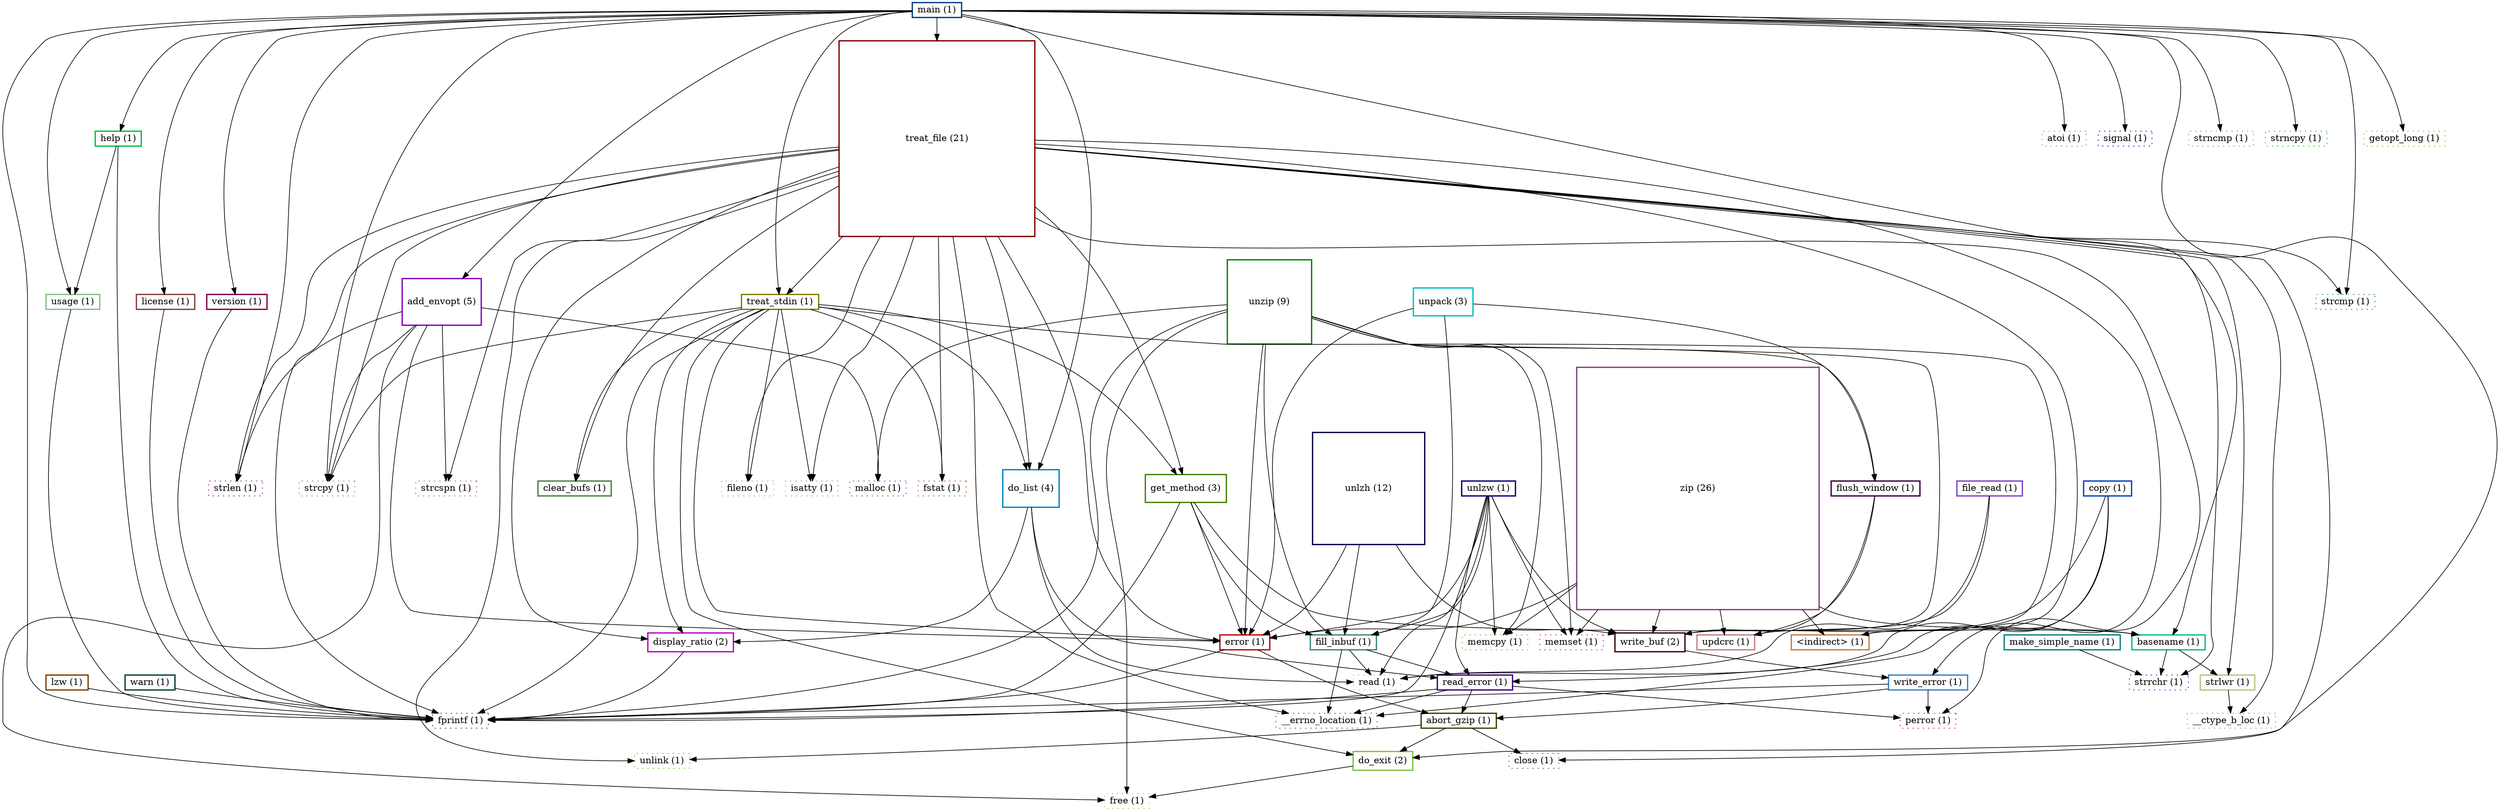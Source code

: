 digraph G {
  "unlzw (1)" [height=0.200000, width=0.200000, shape=box, color="#000080",
               style=bold];
  "unzip (9)" [height=1.800000, width=1.800000, shape=box, color="#008000",
               style=bold];
  "make_simple_name (1)" [height=0.200000, width=0.200000, shape=box,
                          color="#008080", style=bold];
  "treat_file (21)" [height=4.200000, width=4.200000, shape=box,
                     color="#800000", style=bold];
  "strlen (1)" [height=0.200000, width=0.200000, shape=box, color="#800080",
                style=dotted];
  "treat_stdin (1)" [height=0.200000, width=0.200000, shape=box,
                     color="#808000", style=bold];
  "atoi (1)" [height=0.200000, width=0.200000, shape=box, color="#808080",
              style=dotted];
  "unlzh (12)" [height=2.400000, width=2.400000, shape=box, color="#000040",
                style=bold];
  "signal (1)" [height=0.200000, width=0.200000, shape=box, color="#0000C0",
                style=dotted];
  "strcmp (1)" [height=0.200000, width=0.200000, shape=box, color="#008040",
                style=dotted];
  "do_list (4)" [height=0.800000, width=0.800000, shape=box, color="#0080C0",
                 style=bold];
  "version (1)" [height=0.200000, width=0.200000, shape=box, color="#800040",
                 style=bold];
  "add_envopt (5)" [height=1.000000, width=1.000000, shape=box,
                    color="#8000C0", style=bold];
  "strcpy (1)" [height=0.200000, width=0.200000, shape=box, color="#808040",
                style=dotted];
  "strncmp (1)" [height=0.200000, width=0.200000, shape=box, color="#8080C0",
                 style=dotted];
  "fprintf (1)" [height=0.200000, width=0.200000, shape=box, color="#004000",
                 style=dotted];
  "main (1)" [height=0.200000, width=0.200000, shape=box, color="#004080",
              style=bold];
  "strncpy (1)" [height=0.200000, width=0.200000, shape=box, color="#00C000",
                 style=dotted];
  "basename (1)" [height=0.200000, width=0.200000, shape=box,
                  color="#00C080", style=bold];
  "lzw (1)" [height=0.200000, width=0.200000, shape=box, color="#804000",
             style=bold];
  "zip (26)" [height=5.200000, width=5.200000, shape=box, color="#804080",
              style=bold];
  "getopt_long (1)" [height=0.200000, width=0.200000, shape=box,
                     color="#80C000", style=dotted];
  "usage (1)" [height=0.200000, width=0.200000, shape=box, color="#80C080",
               style=bold];
  "warn (1)" [height=0.200000, width=0.200000, shape=box, color="#004040",
              style=bold];
  "copy (1)" [height=0.200000, width=0.200000, shape=box, color="#0040C0",
              style=bold];
  "help (1)" [height=0.200000, width=0.200000, shape=box, color="#00C040",
              style=bold];
  "unpack (3)" [height=0.600000, width=0.600000, shape=box, color="#00C0C0",
                style=bold];
  "license (1)" [height=0.200000, width=0.200000, shape=box, color="#804040",
                 style=bold];
  "file_read (1)" [height=0.200000, width=0.200000, shape=box,
                   color="#8040C0", style=bold];
  "do_exit (2)" [height=0.400000, width=0.400000, shape=box, color="#80C040",
                 style=bold];
  "read (1)" [height=0.200000, width=0.200000, shape=box, color="#80C0C0",
              style=dotted];
  "write_buf (2)" [height=0.400000, width=0.400000, shape=box,
                   color="#400000", style=bold];
  "read_error (1)" [height=0.200000, width=0.200000, shape=box,
                    color="#400080", style=bold];
  "get_method (3)" [height=0.600000, width=0.600000, shape=box,
                    color="#408000", style=bold];
  "fill_inbuf (1)" [height=0.200000, width=0.200000, shape=box,
                    color="#408080", style=bold];
  "error (1)" [height=0.200000, width=0.200000, shape=box, color="#C00000",
               style=bold];
  "memset (1)" [height=0.200000, width=0.200000, shape=box, color="#C00080",
                style=dotted];
  "memcpy (1)" [height=0.200000, width=0.200000, shape=box, color="#C08000",
                style=dotted];
  "updcrc (1)" [height=0.200000, width=0.200000, shape=box, color="#C08080",
                style=bold];
  "flush_window (1)" [height=0.200000, width=0.200000, shape=box,
                      color="#400040", style=bold];
  "strrchr (1)" [height=0.200000, width=0.200000, shape=box, color="#4000C0",
                 style=dotted];
  "clear_bufs (1)" [height=0.200000, width=0.200000, shape=box,
                    color="#408040", style=bold];
  "write_error (1)" [height=0.200000, width=0.200000, shape=box,
                     color="#4080C0", style=bold];
  "perror (1)" [height=0.200000, width=0.200000, shape=box, color="#C00040",
                style=dotted];
  "display_ratio (2)" [height=0.400000, width=0.400000, shape=box,
                       color="#C000C0", style=bold];
  "<indirect> (1)" [height=0.200000, width=0.200000, shape=box,
                    color="#C08040", style=bold];
  "fileno (1)" [height=0.200000, width=0.200000, shape=box, color="#C080C0",
                style=dotted];
  "abort_gzip (1)" [height=0.200000, width=0.200000, shape=box,
                    color="#404000", style=bold];
  "close (1)" [height=0.200000, width=0.200000, shape=box, color="#404080",
               style=dotted];
  "unlink (1)" [height=0.200000, width=0.200000, shape=box, color="#40C000",
                style=dotted];
  "isatty (1)" [height=0.200000, width=0.200000, shape=box, color="#40C080",
                style=dotted];
  "fstat (1)" [height=0.200000, width=0.200000, shape=box, color="#C04000",
               style=dotted];
  "strcspn (1)" [height=0.200000, width=0.200000, shape=box, color="#C04080",
                 style=dotted];
  "free (1)" [height=0.200000, width=0.200000, shape=box, color="#C0C000",
              style=dotted];
  "strlwr (1)" [height=0.200000, width=0.200000, shape=box, color="#C0C080",
                style=bold];
  "__errno_location (1)" [height=0.200000, width=0.200000, shape=box,
                          color="#404040", style=dotted];
  "malloc (1)" [height=0.200000, width=0.200000, shape=box, color="#4040C0",
                style=dotted];
  "__ctype_b_loc (1)" [height=0.200000, width=0.200000, shape=box,
                       color="#40C040", style=dotted];
  
  
  "unlzw (1)" -> "fprintf (1)";
  "unlzw (1)" -> "read (1)";
  "unlzw (1)" -> "write_buf (2)";
  "unlzw (1)" -> "read_error (1)";
  "unlzw (1)" -> "fill_inbuf (1)";
  "unlzw (1)" -> "error (1)";
  "unlzw (1)" -> "memset (1)";
  "unlzw (1)" -> "memcpy (1)";
  "unzip (9)" -> "fprintf (1)";
  "unzip (9)" -> "fill_inbuf (1)";
  "unzip (9)" -> "error (1)";
  "unzip (9)" -> "memset (1)";
  "unzip (9)" -> "memcpy (1)";
  "unzip (9)" -> "updcrc (1)";
  "unzip (9)" -> "flush_window (1)";
  "unzip (9)" -> "free (1)";
  "unzip (9)" -> "malloc (1)";
  "make_simple_name (1)" -> "strrchr (1)";
  "treat_file (21)" -> "strlen (1)";
  "treat_file (21)" -> "treat_stdin (1)";
  "treat_file (21)" -> "strcmp (1)";
  "treat_file (21)" -> "do_list (4)";
  "treat_file (21)" -> "strcpy (1)";
  "treat_file (21)" -> "fprintf (1)";
  "treat_file (21)" -> "get_method (3)";
  "treat_file (21)" -> "error (1)";
  "treat_file (21)" -> "strrchr (1)";
  "treat_file (21)" -> "clear_bufs (1)";
  "treat_file (21)" -> "write_error (1)";
  "treat_file (21)" -> "perror (1)";
  "treat_file (21)" -> "display_ratio (2)";
  "treat_file (21)" -> "<indirect> (1)";
  "treat_file (21)" -> "fileno (1)";
  "treat_file (21)" -> "close (1)";
  "treat_file (21)" -> "unlink (1)";
  "treat_file (21)" -> "isatty (1)";
  "treat_file (21)" -> "fstat (1)";
  "treat_file (21)" -> "strcspn (1)";
  "treat_file (21)" -> "strlwr (1)";
  "treat_file (21)" -> "__errno_location (1)";
  "treat_file (21)" -> "__ctype_b_loc (1)";
  "treat_stdin (1)" -> "do_list (4)";
  "treat_stdin (1)" -> "strcpy (1)";
  "treat_stdin (1)" -> "fprintf (1)";
  "treat_stdin (1)" -> "do_exit (2)";
  "treat_stdin (1)" -> "get_method (3)";
  "treat_stdin (1)" -> "error (1)";
  "treat_stdin (1)" -> "clear_bufs (1)";
  "treat_stdin (1)" -> "display_ratio (2)";
  "treat_stdin (1)" -> "<indirect> (1)";
  "treat_stdin (1)" -> "fileno (1)";
  "treat_stdin (1)" -> "isatty (1)";
  "treat_stdin (1)" -> "fstat (1)";
  "unlzh (12)" -> "write_buf (2)";
  "unlzh (12)" -> "fill_inbuf (1)";
  "unlzh (12)" -> "error (1)";
  "do_list (4)" -> "read (1)";
  "do_list (4)" -> "read_error (1)";
  "do_list (4)" -> "display_ratio (2)";
  "version (1)" -> "fprintf (1)";
  "add_envopt (5)" -> "strlen (1)";
  "add_envopt (5)" -> "strcpy (1)";
  "add_envopt (5)" -> "error (1)";
  "add_envopt (5)" -> "strcspn (1)";
  "add_envopt (5)" -> "free (1)";
  "add_envopt (5)" -> "malloc (1)";
  "main (1)" -> "treat_file (21)";
  "main (1)" -> "strlen (1)";
  "main (1)" -> "treat_stdin (1)";
  "main (1)" -> "atoi (1)";
  "main (1)" -> "signal (1)";
  "main (1)" -> "strcmp (1)";
  "main (1)" -> "do_list (4)";
  "main (1)" -> "version (1)";
  "main (1)" -> "add_envopt (5)";
  "main (1)" -> "strcpy (1)";
  "main (1)" -> "strncmp (1)";
  "main (1)" -> "fprintf (1)";
  "main (1)" -> "strncpy (1)";
  "main (1)" -> "basename (1)";
  "main (1)" -> "getopt_long (1)";
  "main (1)" -> "usage (1)";
  "main (1)" -> "help (1)";
  "main (1)" -> "license (1)";
  "main (1)" -> "do_exit (2)";
  "basename (1)" -> "strrchr (1)";
  "basename (1)" -> "strlwr (1)";
  "lzw (1)" -> "fprintf (1)";
  "zip (26)" -> "basename (1)";
  "zip (26)" -> "write_buf (2)";
  "zip (26)" -> "error (1)";
  "zip (26)" -> "memset (1)";
  "zip (26)" -> "memcpy (1)";
  "zip (26)" -> "updcrc (1)";
  "zip (26)" -> "<indirect> (1)";
  "usage (1)" -> "fprintf (1)";
  "warn (1)" -> "fprintf (1)";
  "copy (1)" -> "read (1)";
  "copy (1)" -> "write_buf (2)";
  "copy (1)" -> "read_error (1)";
  "copy (1)" -> "__errno_location (1)";
  "help (1)" -> "fprintf (1)";
  "help (1)" -> "usage (1)";
  "unpack (3)" -> "fill_inbuf (1)";
  "unpack (3)" -> "error (1)";
  "unpack (3)" -> "flush_window (1)";
  "license (1)" -> "fprintf (1)";
  "file_read (1)" -> "read (1)";
  "file_read (1)" -> "updcrc (1)";
  "do_exit (2)" -> "free (1)";
  "write_buf (2)" -> "write_error (1)";
  "read_error (1)" -> "fprintf (1)";
  "read_error (1)" -> "perror (1)";
  "read_error (1)" -> "abort_gzip (1)";
  "read_error (1)" -> "__errno_location (1)";
  "get_method (3)" -> "fprintf (1)";
  "get_method (3)" -> "basename (1)";
  "get_method (3)" -> "fill_inbuf (1)";
  "get_method (3)" -> "error (1)";
  "fill_inbuf (1)" -> "read (1)";
  "fill_inbuf (1)" -> "read_error (1)";
  "fill_inbuf (1)" -> "__errno_location (1)";
  "error (1)" -> "fprintf (1)";
  "error (1)" -> "abort_gzip (1)";
  "flush_window (1)" -> "write_buf (2)";
  "flush_window (1)" -> "updcrc (1)";
  "write_error (1)" -> "fprintf (1)";
  "write_error (1)" -> "perror (1)";
  "write_error (1)" -> "abort_gzip (1)";
  "display_ratio (2)" -> "fprintf (1)";
  "abort_gzip (1)" -> "do_exit (2)";
  "abort_gzip (1)" -> "close (1)";
  "abort_gzip (1)" -> "unlink (1)";
  "strlwr (1)" -> "__ctype_b_loc (1)";
  
  }